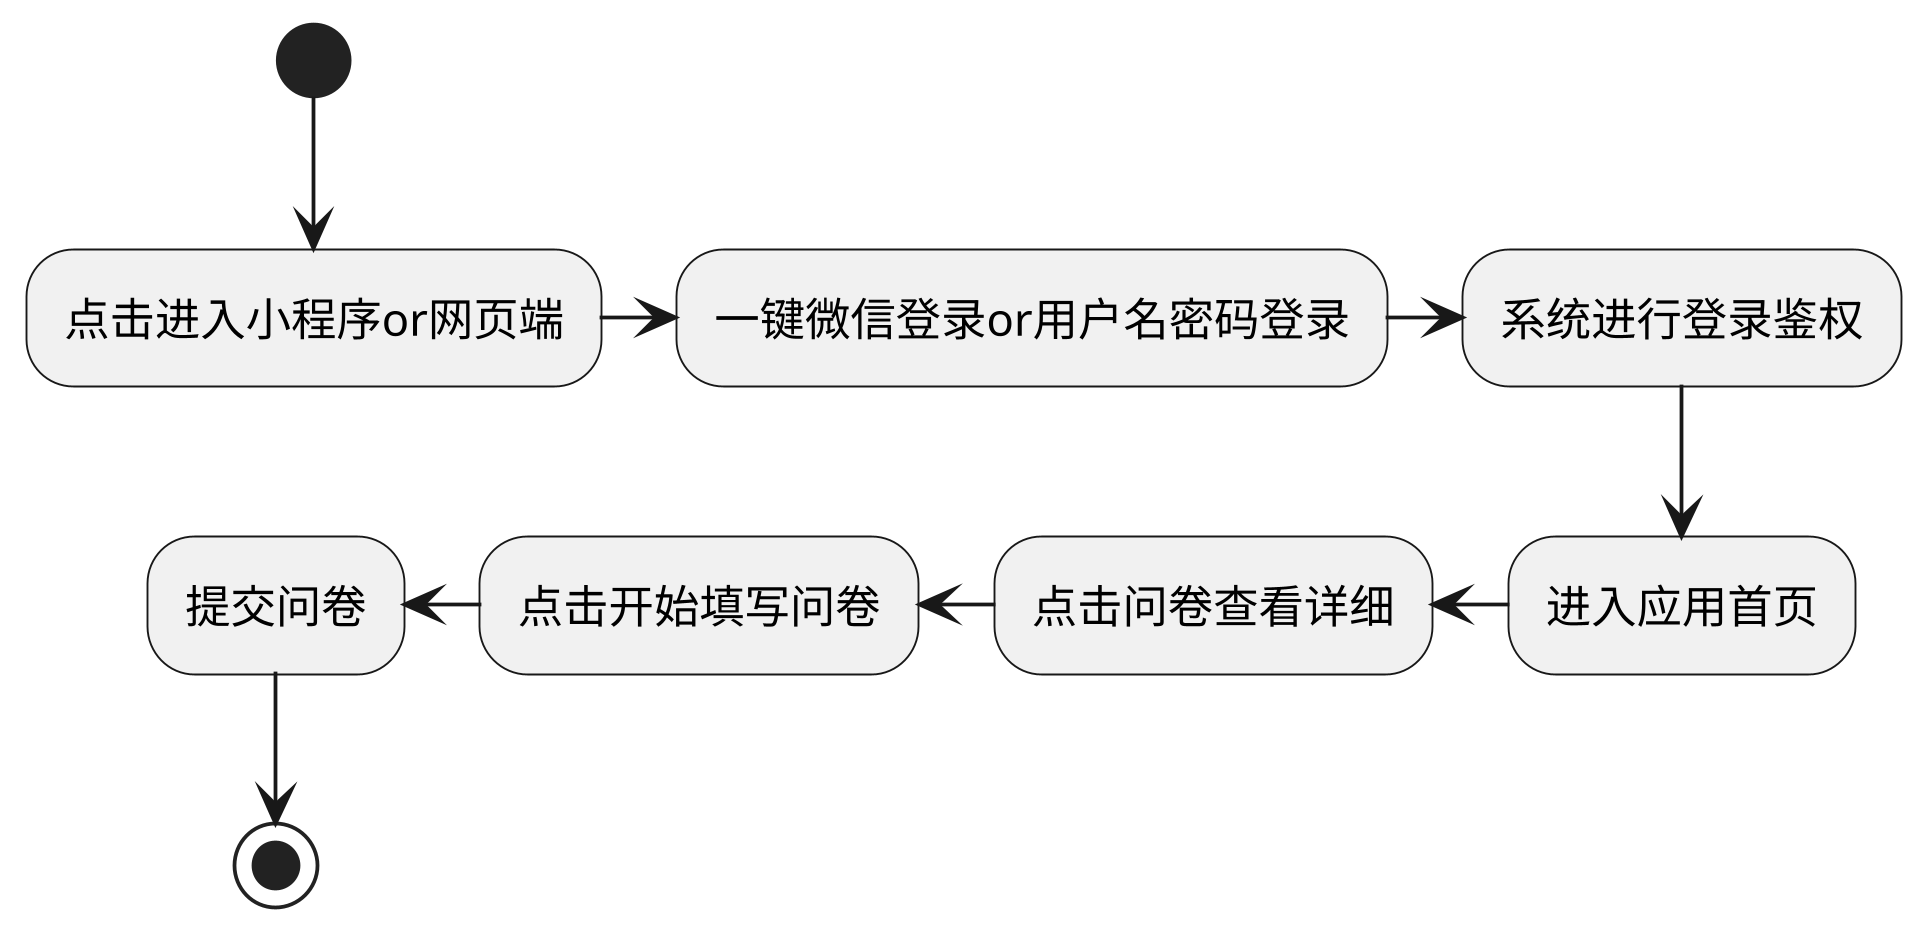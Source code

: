 
/** 标题注释区
@startuml
scale 1920*1080
'配置区


' 顶部
' header 食途科技
'title 动态
'主体区
(*)--> 点击进入小程序or网页端
-> 一键微信登录or用户名密码登录
-> 系统进行登录鉴权
--> 进入应用首页
-left> 点击问卷查看详细
-left> 点击开始填写问卷
-left> 提交问卷
-->(*)


'尾部
'caption
'说明:
'动态模块业务流程

'end caption


'样式区
<style>

caption{
FontColor Black
}
header{
FontColor Black
FontSize 18
}
</style>

@enduml




/** 标题注释区
@startuml
scale 1920*1080
'配置区


' 顶部
' header 食途科技
'title 动态
'主体区
(*)-->点击进入小程序
-> 一键微信登录
-> 系统进行登录鉴权
-> 进入动态首页
--> 点击动态查看详细
if 点击点赞
    -> 系统结合redis缓存更新数据
else
if 点击发布动态
    -> 进入动态编辑页面
    -> 点击上传图片
    -> 选择图片
    if 点击发布
       -> [成功]返回动态页面
       --> (*)
    else
       -> [失败]返回动态编辑页面
    endif
else
if 点击评论动态
    --> 弹出评论编辑框
    --> 点击发布评论
    --> (*)
else
if 点击评论评论
    --> 弹出评论编辑框
endif


'尾部
'caption
'说明:
'动态模块业务流程

'end caption


'样式区
<style>

caption{
FontColor Black
}
header{
FontColor Black
FontSize 18
}
</style>

@enduml




